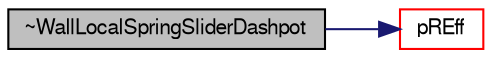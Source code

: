 digraph "~WallLocalSpringSliderDashpot"
{
  bgcolor="transparent";
  edge [fontname="FreeSans",fontsize="10",labelfontname="FreeSans",labelfontsize="10"];
  node [fontname="FreeSans",fontsize="10",shape=record];
  rankdir="LR";
  Node309 [label="~WallLocalSpringSliderDashpot",height=0.2,width=0.4,color="black", fillcolor="grey75", style="filled", fontcolor="black"];
  Node309 -> Node310 [color="midnightblue",fontsize="10",style="solid",fontname="FreeSans"];
  Node310 [label="pREff",height=0.2,width=0.4,color="red",URL="$a24034.html#aa35eaa03a5491de3c22003347d107c5b",tooltip="Return the effective radius for a particle for the model. "];
}
